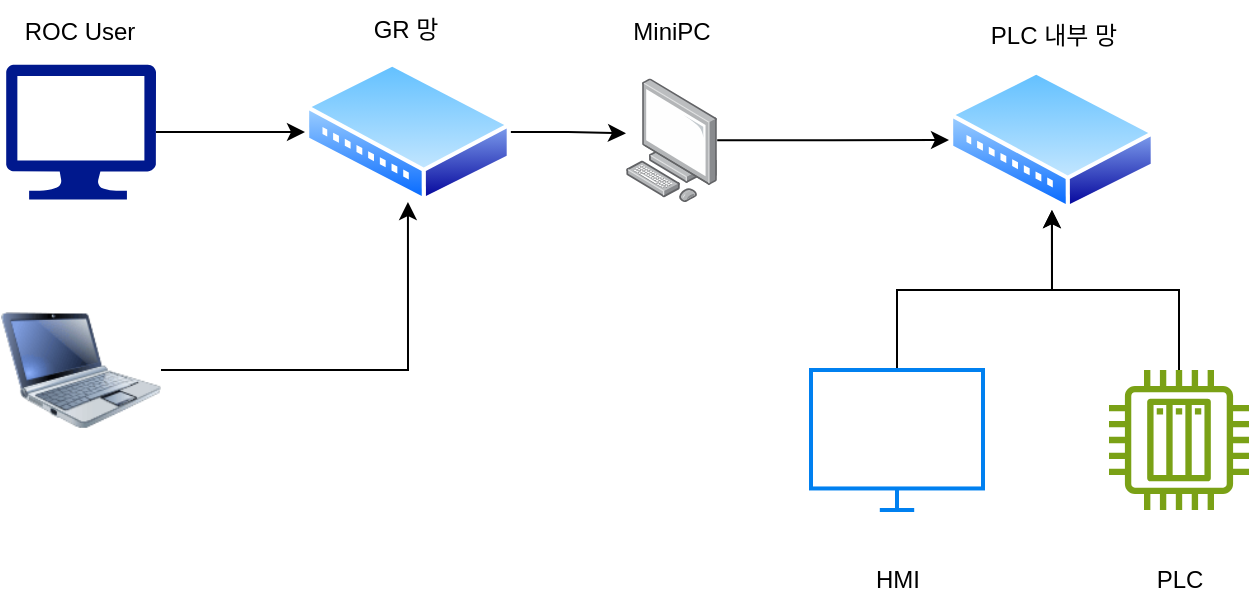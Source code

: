 <mxfile version="24.7.10">
  <diagram name="페이지-1" id="C4126NrP7IoHm__BrpwN">
    <mxGraphModel dx="1195" dy="650" grid="1" gridSize="10" guides="1" tooltips="1" connect="1" arrows="1" fold="1" page="1" pageScale="1" pageWidth="827" pageHeight="1169" math="0" shadow="0">
      <root>
        <mxCell id="0" />
        <mxCell id="1" parent="0" />
        <mxCell id="NyMIy-wFPWEmBJXdMe4p-6" style="edgeStyle=orthogonalEdgeStyle;rounded=0;orthogonalLoop=1;jettySize=auto;html=1;entryX=0.5;entryY=1;entryDx=0;entryDy=0;" edge="1" parent="1" source="NyMIy-wFPWEmBJXdMe4p-2" target="NyMIy-wFPWEmBJXdMe4p-4">
          <mxGeometry relative="1" as="geometry" />
        </mxCell>
        <mxCell id="NyMIy-wFPWEmBJXdMe4p-2" value="" style="sketch=0;outlineConnect=0;fontColor=#232F3E;gradientColor=none;fillColor=#7AA116;strokeColor=none;dashed=0;verticalLabelPosition=bottom;verticalAlign=top;align=center;html=1;fontSize=12;fontStyle=0;aspect=fixed;pointerEvents=1;shape=mxgraph.aws4.iot_thing_plc;" vertex="1" parent="1">
          <mxGeometry x="600.5" y="280" width="70" height="70" as="geometry" />
        </mxCell>
        <mxCell id="NyMIy-wFPWEmBJXdMe4p-5" style="edgeStyle=orthogonalEdgeStyle;rounded=0;orthogonalLoop=1;jettySize=auto;html=1;entryX=0.5;entryY=1;entryDx=0;entryDy=0;" edge="1" parent="1" source="NyMIy-wFPWEmBJXdMe4p-3" target="NyMIy-wFPWEmBJXdMe4p-4">
          <mxGeometry relative="1" as="geometry" />
        </mxCell>
        <mxCell id="NyMIy-wFPWEmBJXdMe4p-3" value="" style="html=1;verticalLabelPosition=bottom;align=center;labelBackgroundColor=#ffffff;verticalAlign=top;strokeWidth=2;strokeColor=#0080F0;shadow=0;dashed=0;shape=mxgraph.ios7.icons.monitor;" vertex="1" parent="1">
          <mxGeometry x="451.5" y="280" width="86" height="70" as="geometry" />
        </mxCell>
        <mxCell id="NyMIy-wFPWEmBJXdMe4p-4" value="" style="image;aspect=fixed;perimeter=ellipsePerimeter;html=1;align=center;shadow=0;dashed=0;spacingTop=3;image=img/lib/active_directory/wiring_hub.svg;" vertex="1" parent="1">
          <mxGeometry x="520.5" y="130" width="102.94" height="70" as="geometry" />
        </mxCell>
        <mxCell id="NyMIy-wFPWEmBJXdMe4p-7" value="PLC 내부 망" style="text;html=1;align=center;verticalAlign=middle;whiteSpace=wrap;rounded=0;" vertex="1" parent="1">
          <mxGeometry x="523.44" y="98" width="100" height="30" as="geometry" />
        </mxCell>
        <mxCell id="NyMIy-wFPWEmBJXdMe4p-11" style="edgeStyle=orthogonalEdgeStyle;rounded=0;orthogonalLoop=1;jettySize=auto;html=1;entryX=0;entryY=0.5;entryDx=0;entryDy=0;" edge="1" parent="1" source="NyMIy-wFPWEmBJXdMe4p-8" target="NyMIy-wFPWEmBJXdMe4p-4">
          <mxGeometry relative="1" as="geometry" />
        </mxCell>
        <mxCell id="NyMIy-wFPWEmBJXdMe4p-8" value="" style="image;points=[];aspect=fixed;html=1;align=center;shadow=0;dashed=0;image=img/lib/allied_telesis/computer_and_terminals/Personal_Computer.svg;" vertex="1" parent="1">
          <mxGeometry x="359" y="134.2" width="45.6" height="61.8" as="geometry" />
        </mxCell>
        <mxCell id="NyMIy-wFPWEmBJXdMe4p-10" value="MiniPC" style="text;html=1;align=center;verticalAlign=middle;whiteSpace=wrap;rounded=0;" vertex="1" parent="1">
          <mxGeometry x="351.8" y="96" width="60" height="30" as="geometry" />
        </mxCell>
        <mxCell id="NyMIy-wFPWEmBJXdMe4p-12" value="HMI" style="text;html=1;align=center;verticalAlign=middle;whiteSpace=wrap;rounded=0;" vertex="1" parent="1">
          <mxGeometry x="464.5" y="370" width="60" height="30" as="geometry" />
        </mxCell>
        <mxCell id="NyMIy-wFPWEmBJXdMe4p-13" value="PLC" style="text;html=1;align=center;verticalAlign=middle;whiteSpace=wrap;rounded=0;" vertex="1" parent="1">
          <mxGeometry x="605.5" y="370" width="60" height="30" as="geometry" />
        </mxCell>
        <mxCell id="NyMIy-wFPWEmBJXdMe4p-19" style="edgeStyle=orthogonalEdgeStyle;rounded=0;orthogonalLoop=1;jettySize=auto;html=1;entryX=0;entryY=0.5;entryDx=0;entryDy=0;" edge="1" parent="1" source="NyMIy-wFPWEmBJXdMe4p-14" target="NyMIy-wFPWEmBJXdMe4p-17">
          <mxGeometry relative="1" as="geometry" />
        </mxCell>
        <mxCell id="NyMIy-wFPWEmBJXdMe4p-14" value="" style="sketch=0;aspect=fixed;pointerEvents=1;shadow=0;dashed=0;html=1;strokeColor=none;labelPosition=center;verticalLabelPosition=bottom;verticalAlign=top;align=center;fillColor=#00188D;shape=mxgraph.azure.computer" vertex="1" parent="1">
          <mxGeometry x="49" y="127.25" width="75" height="67.5" as="geometry" />
        </mxCell>
        <mxCell id="NyMIy-wFPWEmBJXdMe4p-15" value="ROC User" style="text;html=1;align=center;verticalAlign=middle;whiteSpace=wrap;rounded=0;" vertex="1" parent="1">
          <mxGeometry x="55.5" y="96" width="60" height="30" as="geometry" />
        </mxCell>
        <mxCell id="NyMIy-wFPWEmBJXdMe4p-17" value="" style="image;aspect=fixed;perimeter=ellipsePerimeter;html=1;align=center;shadow=0;dashed=0;spacingTop=3;image=img/lib/active_directory/wiring_hub.svg;" vertex="1" parent="1">
          <mxGeometry x="198.5" y="126" width="102.94" height="70" as="geometry" />
        </mxCell>
        <mxCell id="NyMIy-wFPWEmBJXdMe4p-18" style="edgeStyle=orthogonalEdgeStyle;rounded=0;orthogonalLoop=1;jettySize=auto;html=1;entryX=0;entryY=0.444;entryDx=0;entryDy=0;entryPerimeter=0;" edge="1" parent="1" source="NyMIy-wFPWEmBJXdMe4p-17" target="NyMIy-wFPWEmBJXdMe4p-8">
          <mxGeometry relative="1" as="geometry" />
        </mxCell>
        <mxCell id="NyMIy-wFPWEmBJXdMe4p-21" style="edgeStyle=orthogonalEdgeStyle;rounded=0;orthogonalLoop=1;jettySize=auto;html=1;entryX=0.5;entryY=1;entryDx=0;entryDy=0;" edge="1" parent="1" source="NyMIy-wFPWEmBJXdMe4p-20" target="NyMIy-wFPWEmBJXdMe4p-17">
          <mxGeometry relative="1" as="geometry" />
        </mxCell>
        <mxCell id="NyMIy-wFPWEmBJXdMe4p-20" value="" style="image;html=1;image=img/lib/clip_art/computers/Netbook_128x128.png" vertex="1" parent="1">
          <mxGeometry x="46.5" y="240" width="80" height="80" as="geometry" />
        </mxCell>
        <mxCell id="NyMIy-wFPWEmBJXdMe4p-22" value="GR 망" style="text;html=1;align=center;verticalAlign=middle;whiteSpace=wrap;rounded=0;" vertex="1" parent="1">
          <mxGeometry x="198.5" y="95" width="100" height="30" as="geometry" />
        </mxCell>
      </root>
    </mxGraphModel>
  </diagram>
</mxfile>
